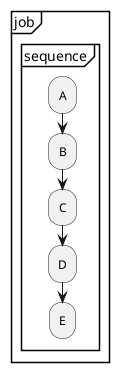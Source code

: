 @startuml 
partition "job" {
  group "sequence"
    :A;
    :B;
    :C;
    :D;
    :E;
  end group
}
@enduml
